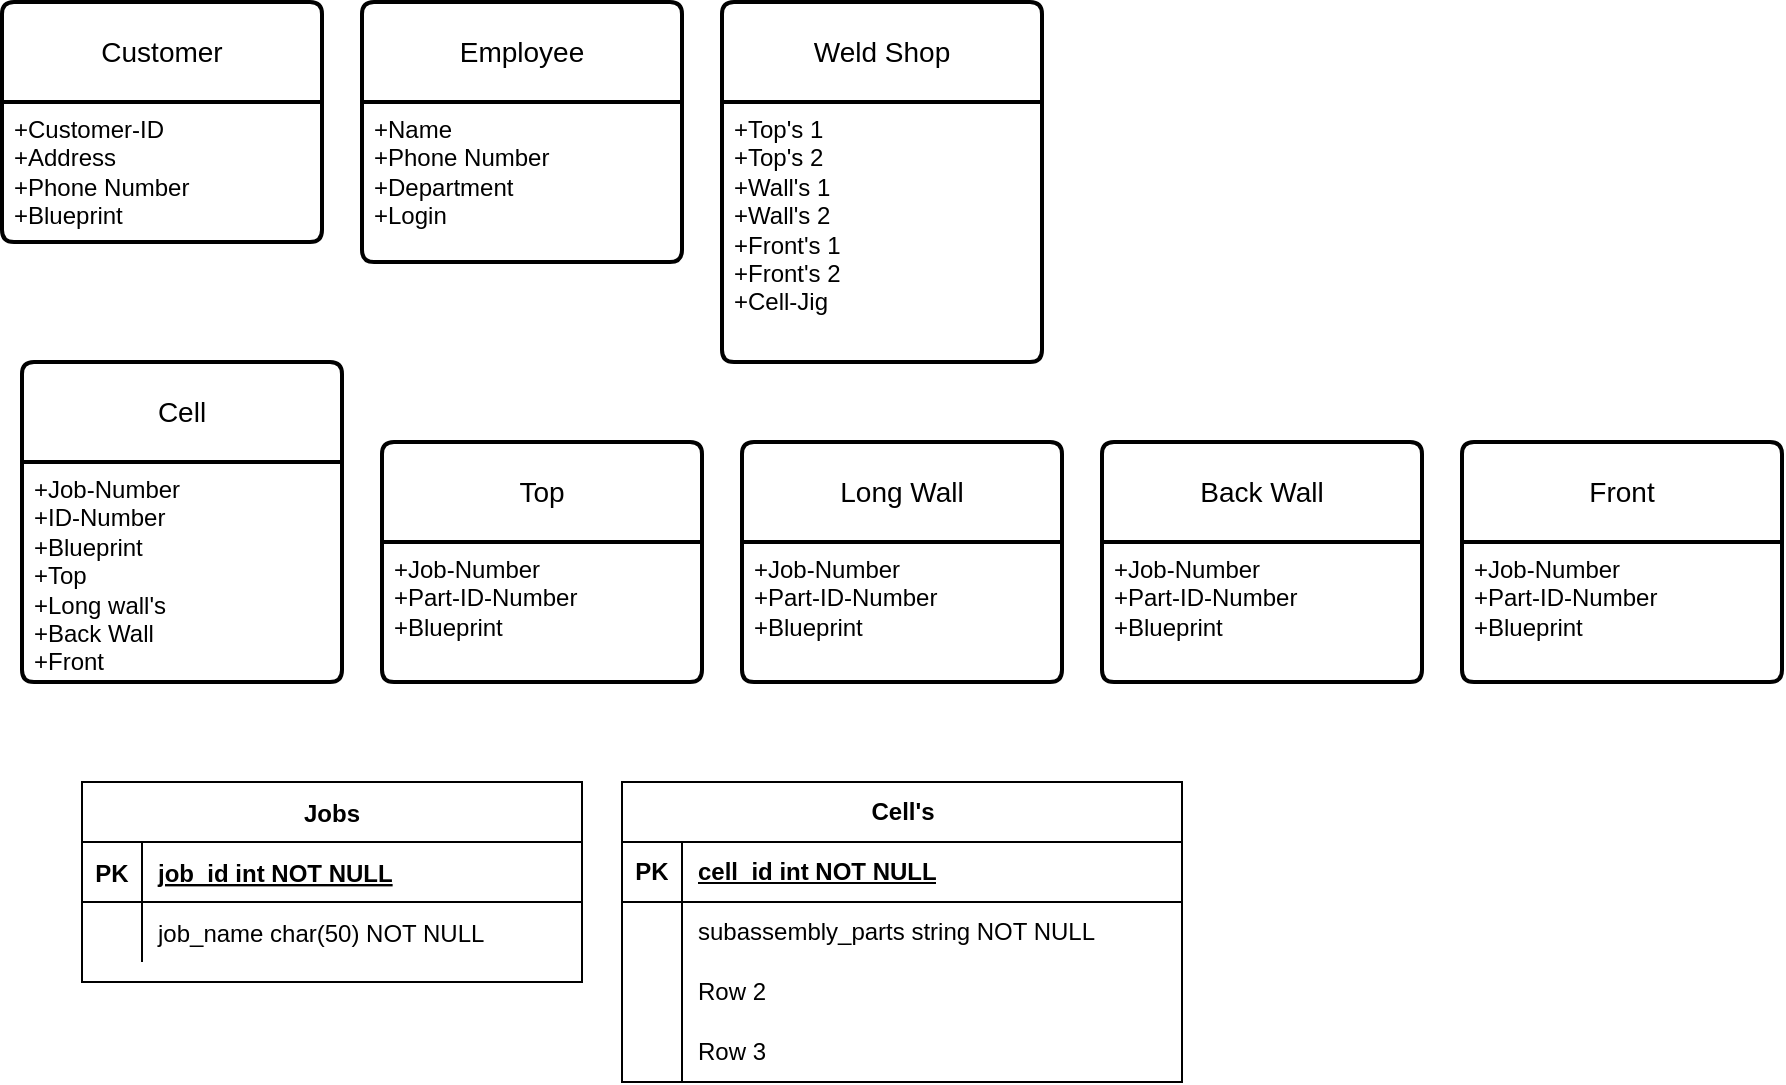 <mxfile version="25.0.1">
  <diagram id="R2lEEEUBdFMjLlhIrx00" name="Page-1">
    <mxGraphModel dx="1050" dy="611" grid="1" gridSize="10" guides="1" tooltips="1" connect="1" arrows="1" fold="1" page="1" pageScale="1" pageWidth="850" pageHeight="1100" math="0" shadow="0" extFonts="Permanent Marker^https://fonts.googleapis.com/css?family=Permanent+Marker">
      <root>
        <mxCell id="0" />
        <mxCell id="1" parent="0" />
        <mxCell id="C-vyLk0tnHw3VtMMgP7b-23" value="Jobs" style="shape=table;startSize=30;container=1;collapsible=1;childLayout=tableLayout;fixedRows=1;rowLines=0;fontStyle=1;align=center;resizeLast=1;" parent="1" vertex="1">
          <mxGeometry x="70" y="410" width="250" height="100" as="geometry" />
        </mxCell>
        <mxCell id="C-vyLk0tnHw3VtMMgP7b-24" value="" style="shape=partialRectangle;collapsible=0;dropTarget=0;pointerEvents=0;fillColor=none;points=[[0,0.5],[1,0.5]];portConstraint=eastwest;top=0;left=0;right=0;bottom=1;" parent="C-vyLk0tnHw3VtMMgP7b-23" vertex="1">
          <mxGeometry y="30" width="250" height="30" as="geometry" />
        </mxCell>
        <mxCell id="C-vyLk0tnHw3VtMMgP7b-25" value="PK" style="shape=partialRectangle;overflow=hidden;connectable=0;fillColor=none;top=0;left=0;bottom=0;right=0;fontStyle=1;" parent="C-vyLk0tnHw3VtMMgP7b-24" vertex="1">
          <mxGeometry width="30" height="30" as="geometry">
            <mxRectangle width="30" height="30" as="alternateBounds" />
          </mxGeometry>
        </mxCell>
        <mxCell id="C-vyLk0tnHw3VtMMgP7b-26" value="job_id int NOT NULL " style="shape=partialRectangle;overflow=hidden;connectable=0;fillColor=none;top=0;left=0;bottom=0;right=0;align=left;spacingLeft=6;fontStyle=5;" parent="C-vyLk0tnHw3VtMMgP7b-24" vertex="1">
          <mxGeometry x="30" width="220" height="30" as="geometry">
            <mxRectangle width="220" height="30" as="alternateBounds" />
          </mxGeometry>
        </mxCell>
        <mxCell id="C-vyLk0tnHw3VtMMgP7b-27" value="" style="shape=partialRectangle;collapsible=0;dropTarget=0;pointerEvents=0;fillColor=none;points=[[0,0.5],[1,0.5]];portConstraint=eastwest;top=0;left=0;right=0;bottom=0;" parent="C-vyLk0tnHw3VtMMgP7b-23" vertex="1">
          <mxGeometry y="60" width="250" height="30" as="geometry" />
        </mxCell>
        <mxCell id="C-vyLk0tnHw3VtMMgP7b-28" value="" style="shape=partialRectangle;overflow=hidden;connectable=0;fillColor=none;top=0;left=0;bottom=0;right=0;" parent="C-vyLk0tnHw3VtMMgP7b-27" vertex="1">
          <mxGeometry width="30" height="30" as="geometry">
            <mxRectangle width="30" height="30" as="alternateBounds" />
          </mxGeometry>
        </mxCell>
        <mxCell id="C-vyLk0tnHw3VtMMgP7b-29" value="job_name char(50) NOT NULL" style="shape=partialRectangle;overflow=hidden;connectable=0;fillColor=none;top=0;left=0;bottom=0;right=0;align=left;spacingLeft=6;" parent="C-vyLk0tnHw3VtMMgP7b-27" vertex="1">
          <mxGeometry x="30" width="220" height="30" as="geometry">
            <mxRectangle width="220" height="30" as="alternateBounds" />
          </mxGeometry>
        </mxCell>
        <mxCell id="-WyFYNYByJUetTgelAWZ-2" value="Cell&#39;s" style="shape=table;startSize=30;container=1;collapsible=1;childLayout=tableLayout;fixedRows=1;rowLines=0;fontStyle=1;align=center;resizeLast=1;html=1;" parent="1" vertex="1">
          <mxGeometry x="340" y="410" width="280" height="150" as="geometry" />
        </mxCell>
        <mxCell id="-WyFYNYByJUetTgelAWZ-3" value="" style="shape=tableRow;horizontal=0;startSize=0;swimlaneHead=0;swimlaneBody=0;fillColor=none;collapsible=0;dropTarget=0;points=[[0,0.5],[1,0.5]];portConstraint=eastwest;top=0;left=0;right=0;bottom=1;" parent="-WyFYNYByJUetTgelAWZ-2" vertex="1">
          <mxGeometry y="30" width="280" height="30" as="geometry" />
        </mxCell>
        <mxCell id="-WyFYNYByJUetTgelAWZ-4" value="PK" style="shape=partialRectangle;connectable=0;fillColor=none;top=0;left=0;bottom=0;right=0;fontStyle=1;overflow=hidden;whiteSpace=wrap;html=1;" parent="-WyFYNYByJUetTgelAWZ-3" vertex="1">
          <mxGeometry width="30" height="30" as="geometry">
            <mxRectangle width="30" height="30" as="alternateBounds" />
          </mxGeometry>
        </mxCell>
        <mxCell id="-WyFYNYByJUetTgelAWZ-5" value="cell_id int NOT NULL" style="shape=partialRectangle;connectable=0;fillColor=none;top=0;left=0;bottom=0;right=0;align=left;spacingLeft=6;fontStyle=5;overflow=hidden;whiteSpace=wrap;html=1;" parent="-WyFYNYByJUetTgelAWZ-3" vertex="1">
          <mxGeometry x="30" width="250" height="30" as="geometry">
            <mxRectangle width="250" height="30" as="alternateBounds" />
          </mxGeometry>
        </mxCell>
        <mxCell id="-WyFYNYByJUetTgelAWZ-6" value="" style="shape=tableRow;horizontal=0;startSize=0;swimlaneHead=0;swimlaneBody=0;fillColor=none;collapsible=0;dropTarget=0;points=[[0,0.5],[1,0.5]];portConstraint=eastwest;top=0;left=0;right=0;bottom=0;" parent="-WyFYNYByJUetTgelAWZ-2" vertex="1">
          <mxGeometry y="60" width="280" height="30" as="geometry" />
        </mxCell>
        <mxCell id="-WyFYNYByJUetTgelAWZ-7" value="" style="shape=partialRectangle;connectable=0;fillColor=none;top=0;left=0;bottom=0;right=0;editable=1;overflow=hidden;whiteSpace=wrap;html=1;" parent="-WyFYNYByJUetTgelAWZ-6" vertex="1">
          <mxGeometry width="30" height="30" as="geometry">
            <mxRectangle width="30" height="30" as="alternateBounds" />
          </mxGeometry>
        </mxCell>
        <mxCell id="-WyFYNYByJUetTgelAWZ-8" value="subassembly_parts string NOT NULL" style="shape=partialRectangle;connectable=0;fillColor=none;top=0;left=0;bottom=0;right=0;align=left;spacingLeft=6;overflow=hidden;whiteSpace=wrap;html=1;" parent="-WyFYNYByJUetTgelAWZ-6" vertex="1">
          <mxGeometry x="30" width="250" height="30" as="geometry">
            <mxRectangle width="250" height="30" as="alternateBounds" />
          </mxGeometry>
        </mxCell>
        <mxCell id="-WyFYNYByJUetTgelAWZ-9" value="" style="shape=tableRow;horizontal=0;startSize=0;swimlaneHead=0;swimlaneBody=0;fillColor=none;collapsible=0;dropTarget=0;points=[[0,0.5],[1,0.5]];portConstraint=eastwest;top=0;left=0;right=0;bottom=0;" parent="-WyFYNYByJUetTgelAWZ-2" vertex="1">
          <mxGeometry y="90" width="280" height="30" as="geometry" />
        </mxCell>
        <mxCell id="-WyFYNYByJUetTgelAWZ-10" value="" style="shape=partialRectangle;connectable=0;fillColor=none;top=0;left=0;bottom=0;right=0;editable=1;overflow=hidden;whiteSpace=wrap;html=1;" parent="-WyFYNYByJUetTgelAWZ-9" vertex="1">
          <mxGeometry width="30" height="30" as="geometry">
            <mxRectangle width="30" height="30" as="alternateBounds" />
          </mxGeometry>
        </mxCell>
        <mxCell id="-WyFYNYByJUetTgelAWZ-11" value="Row 2" style="shape=partialRectangle;connectable=0;fillColor=none;top=0;left=0;bottom=0;right=0;align=left;spacingLeft=6;overflow=hidden;whiteSpace=wrap;html=1;" parent="-WyFYNYByJUetTgelAWZ-9" vertex="1">
          <mxGeometry x="30" width="250" height="30" as="geometry">
            <mxRectangle width="250" height="30" as="alternateBounds" />
          </mxGeometry>
        </mxCell>
        <mxCell id="-WyFYNYByJUetTgelAWZ-12" value="" style="shape=tableRow;horizontal=0;startSize=0;swimlaneHead=0;swimlaneBody=0;fillColor=none;collapsible=0;dropTarget=0;points=[[0,0.5],[1,0.5]];portConstraint=eastwest;top=0;left=0;right=0;bottom=0;" parent="-WyFYNYByJUetTgelAWZ-2" vertex="1">
          <mxGeometry y="120" width="280" height="30" as="geometry" />
        </mxCell>
        <mxCell id="-WyFYNYByJUetTgelAWZ-13" value="" style="shape=partialRectangle;connectable=0;fillColor=none;top=0;left=0;bottom=0;right=0;editable=1;overflow=hidden;whiteSpace=wrap;html=1;" parent="-WyFYNYByJUetTgelAWZ-12" vertex="1">
          <mxGeometry width="30" height="30" as="geometry">
            <mxRectangle width="30" height="30" as="alternateBounds" />
          </mxGeometry>
        </mxCell>
        <mxCell id="-WyFYNYByJUetTgelAWZ-14" value="Row 3" style="shape=partialRectangle;connectable=0;fillColor=none;top=0;left=0;bottom=0;right=0;align=left;spacingLeft=6;overflow=hidden;whiteSpace=wrap;html=1;" parent="-WyFYNYByJUetTgelAWZ-12" vertex="1">
          <mxGeometry x="30" width="250" height="30" as="geometry">
            <mxRectangle width="250" height="30" as="alternateBounds" />
          </mxGeometry>
        </mxCell>
        <mxCell id="ILBL_l5zC6226JqJN1Jq-1" value="Cell" style="swimlane;childLayout=stackLayout;horizontal=1;startSize=50;horizontalStack=0;rounded=1;fontSize=14;fontStyle=0;strokeWidth=2;resizeParent=0;resizeLast=1;shadow=0;dashed=0;align=center;arcSize=4;whiteSpace=wrap;html=1;" vertex="1" parent="1">
          <mxGeometry x="40" y="200" width="160" height="160" as="geometry" />
        </mxCell>
        <mxCell id="ILBL_l5zC6226JqJN1Jq-2" value="&lt;div&gt;+Job-Number&lt;/div&gt;+ID-Number&lt;br&gt;+Blueprint&lt;br&gt;+Top&lt;div&gt;+Long wall&#39;s&lt;/div&gt;&lt;div&gt;+Back Wall&lt;/div&gt;&lt;div&gt;+Front&lt;/div&gt;" style="align=left;strokeColor=none;fillColor=none;spacingLeft=4;fontSize=12;verticalAlign=top;resizable=0;rotatable=0;part=1;html=1;" vertex="1" parent="ILBL_l5zC6226JqJN1Jq-1">
          <mxGeometry y="50" width="160" height="110" as="geometry" />
        </mxCell>
        <mxCell id="ILBL_l5zC6226JqJN1Jq-5" value="Top" style="swimlane;childLayout=stackLayout;horizontal=1;startSize=50;horizontalStack=0;rounded=1;fontSize=14;fontStyle=0;strokeWidth=2;resizeParent=0;resizeLast=1;shadow=0;dashed=0;align=center;arcSize=4;whiteSpace=wrap;html=1;" vertex="1" parent="1">
          <mxGeometry x="220" y="240" width="160" height="120" as="geometry" />
        </mxCell>
        <mxCell id="ILBL_l5zC6226JqJN1Jq-6" value="+Job-Number&lt;br&gt;+Part-ID-Number&lt;br&gt;+Blueprint" style="align=left;strokeColor=none;fillColor=none;spacingLeft=4;fontSize=12;verticalAlign=top;resizable=0;rotatable=0;part=1;html=1;" vertex="1" parent="ILBL_l5zC6226JqJN1Jq-5">
          <mxGeometry y="50" width="160" height="70" as="geometry" />
        </mxCell>
        <mxCell id="ILBL_l5zC6226JqJN1Jq-7" value="Long Wall" style="swimlane;childLayout=stackLayout;horizontal=1;startSize=50;horizontalStack=0;rounded=1;fontSize=14;fontStyle=0;strokeWidth=2;resizeParent=0;resizeLast=1;shadow=0;dashed=0;align=center;arcSize=4;whiteSpace=wrap;html=1;" vertex="1" parent="1">
          <mxGeometry x="400" y="240" width="160" height="120" as="geometry" />
        </mxCell>
        <mxCell id="ILBL_l5zC6226JqJN1Jq-8" value="+Job-Number&lt;br&gt;+Part-ID-Number&lt;br&gt;+Blueprint" style="align=left;strokeColor=none;fillColor=none;spacingLeft=4;fontSize=12;verticalAlign=top;resizable=0;rotatable=0;part=1;html=1;" vertex="1" parent="ILBL_l5zC6226JqJN1Jq-7">
          <mxGeometry y="50" width="160" height="70" as="geometry" />
        </mxCell>
        <mxCell id="ILBL_l5zC6226JqJN1Jq-9" value="Back Wall" style="swimlane;childLayout=stackLayout;horizontal=1;startSize=50;horizontalStack=0;rounded=1;fontSize=14;fontStyle=0;strokeWidth=2;resizeParent=0;resizeLast=1;shadow=0;dashed=0;align=center;arcSize=4;whiteSpace=wrap;html=1;" vertex="1" parent="1">
          <mxGeometry x="580" y="240" width="160" height="120" as="geometry" />
        </mxCell>
        <mxCell id="ILBL_l5zC6226JqJN1Jq-10" value="+Job-Number&lt;br&gt;+Part-ID-Number&lt;br&gt;+Blueprint" style="align=left;strokeColor=none;fillColor=none;spacingLeft=4;fontSize=12;verticalAlign=top;resizable=0;rotatable=0;part=1;html=1;" vertex="1" parent="ILBL_l5zC6226JqJN1Jq-9">
          <mxGeometry y="50" width="160" height="70" as="geometry" />
        </mxCell>
        <mxCell id="ILBL_l5zC6226JqJN1Jq-11" value="Front" style="swimlane;childLayout=stackLayout;horizontal=1;startSize=50;horizontalStack=0;rounded=1;fontSize=14;fontStyle=0;strokeWidth=2;resizeParent=0;resizeLast=1;shadow=0;dashed=0;align=center;arcSize=4;whiteSpace=wrap;html=1;" vertex="1" parent="1">
          <mxGeometry x="760" y="240" width="160" height="120" as="geometry" />
        </mxCell>
        <mxCell id="ILBL_l5zC6226JqJN1Jq-12" value="+Job-Number&lt;br&gt;+Part-ID-Number&lt;br&gt;+Blueprint" style="align=left;strokeColor=none;fillColor=none;spacingLeft=4;fontSize=12;verticalAlign=top;resizable=0;rotatable=0;part=1;html=1;" vertex="1" parent="ILBL_l5zC6226JqJN1Jq-11">
          <mxGeometry y="50" width="160" height="70" as="geometry" />
        </mxCell>
        <mxCell id="ILBL_l5zC6226JqJN1Jq-13" value="Customer" style="swimlane;childLayout=stackLayout;horizontal=1;startSize=50;horizontalStack=0;rounded=1;fontSize=14;fontStyle=0;strokeWidth=2;resizeParent=0;resizeLast=1;shadow=0;dashed=0;align=center;arcSize=4;whiteSpace=wrap;html=1;" vertex="1" parent="1">
          <mxGeometry x="30" y="20" width="160" height="120" as="geometry" />
        </mxCell>
        <mxCell id="ILBL_l5zC6226JqJN1Jq-14" value="+Customer-ID&lt;br&gt;+Address&lt;br&gt;+Phone Number&lt;div&gt;+Blueprint&lt;/div&gt;" style="align=left;strokeColor=none;fillColor=none;spacingLeft=4;fontSize=12;verticalAlign=top;resizable=0;rotatable=0;part=1;html=1;" vertex="1" parent="ILBL_l5zC6226JqJN1Jq-13">
          <mxGeometry y="50" width="160" height="70" as="geometry" />
        </mxCell>
        <mxCell id="ILBL_l5zC6226JqJN1Jq-15" value="Employee" style="swimlane;childLayout=stackLayout;horizontal=1;startSize=50;horizontalStack=0;rounded=1;fontSize=14;fontStyle=0;strokeWidth=2;resizeParent=0;resizeLast=1;shadow=0;dashed=0;align=center;arcSize=4;whiteSpace=wrap;html=1;" vertex="1" parent="1">
          <mxGeometry x="210" y="20" width="160" height="130" as="geometry" />
        </mxCell>
        <mxCell id="ILBL_l5zC6226JqJN1Jq-16" value="+Name&lt;br&gt;+Phone Number&lt;br&gt;+Department&lt;br&gt;&lt;div&gt;+Login&lt;/div&gt;" style="align=left;strokeColor=none;fillColor=none;spacingLeft=4;fontSize=12;verticalAlign=top;resizable=0;rotatable=0;part=1;html=1;" vertex="1" parent="ILBL_l5zC6226JqJN1Jq-15">
          <mxGeometry y="50" width="160" height="80" as="geometry" />
        </mxCell>
        <mxCell id="ILBL_l5zC6226JqJN1Jq-17" value="Weld Shop" style="swimlane;childLayout=stackLayout;horizontal=1;startSize=50;horizontalStack=0;rounded=1;fontSize=14;fontStyle=0;strokeWidth=2;resizeParent=0;resizeLast=1;shadow=0;dashed=0;align=center;arcSize=4;whiteSpace=wrap;html=1;" vertex="1" parent="1">
          <mxGeometry x="390" y="20" width="160" height="180" as="geometry">
            <mxRectangle x="390" y="20" width="110" height="50" as="alternateBounds" />
          </mxGeometry>
        </mxCell>
        <mxCell id="ILBL_l5zC6226JqJN1Jq-18" value="+Top&#39;s 1&lt;br&gt;+Top&#39;s 2&lt;br&gt;+Wall&#39;s 1&lt;div&gt;+Wall&#39;s 2&lt;/div&gt;&lt;div&gt;+Front&#39;s 1&lt;/div&gt;&lt;div&gt;+Front&#39;s 2&lt;/div&gt;&lt;div&gt;+Cell-Jig&lt;/div&gt;" style="align=left;strokeColor=none;fillColor=none;spacingLeft=4;fontSize=12;verticalAlign=top;resizable=0;rotatable=0;part=1;html=1;" vertex="1" parent="ILBL_l5zC6226JqJN1Jq-17">
          <mxGeometry y="50" width="160" height="130" as="geometry" />
        </mxCell>
      </root>
    </mxGraphModel>
  </diagram>
</mxfile>
